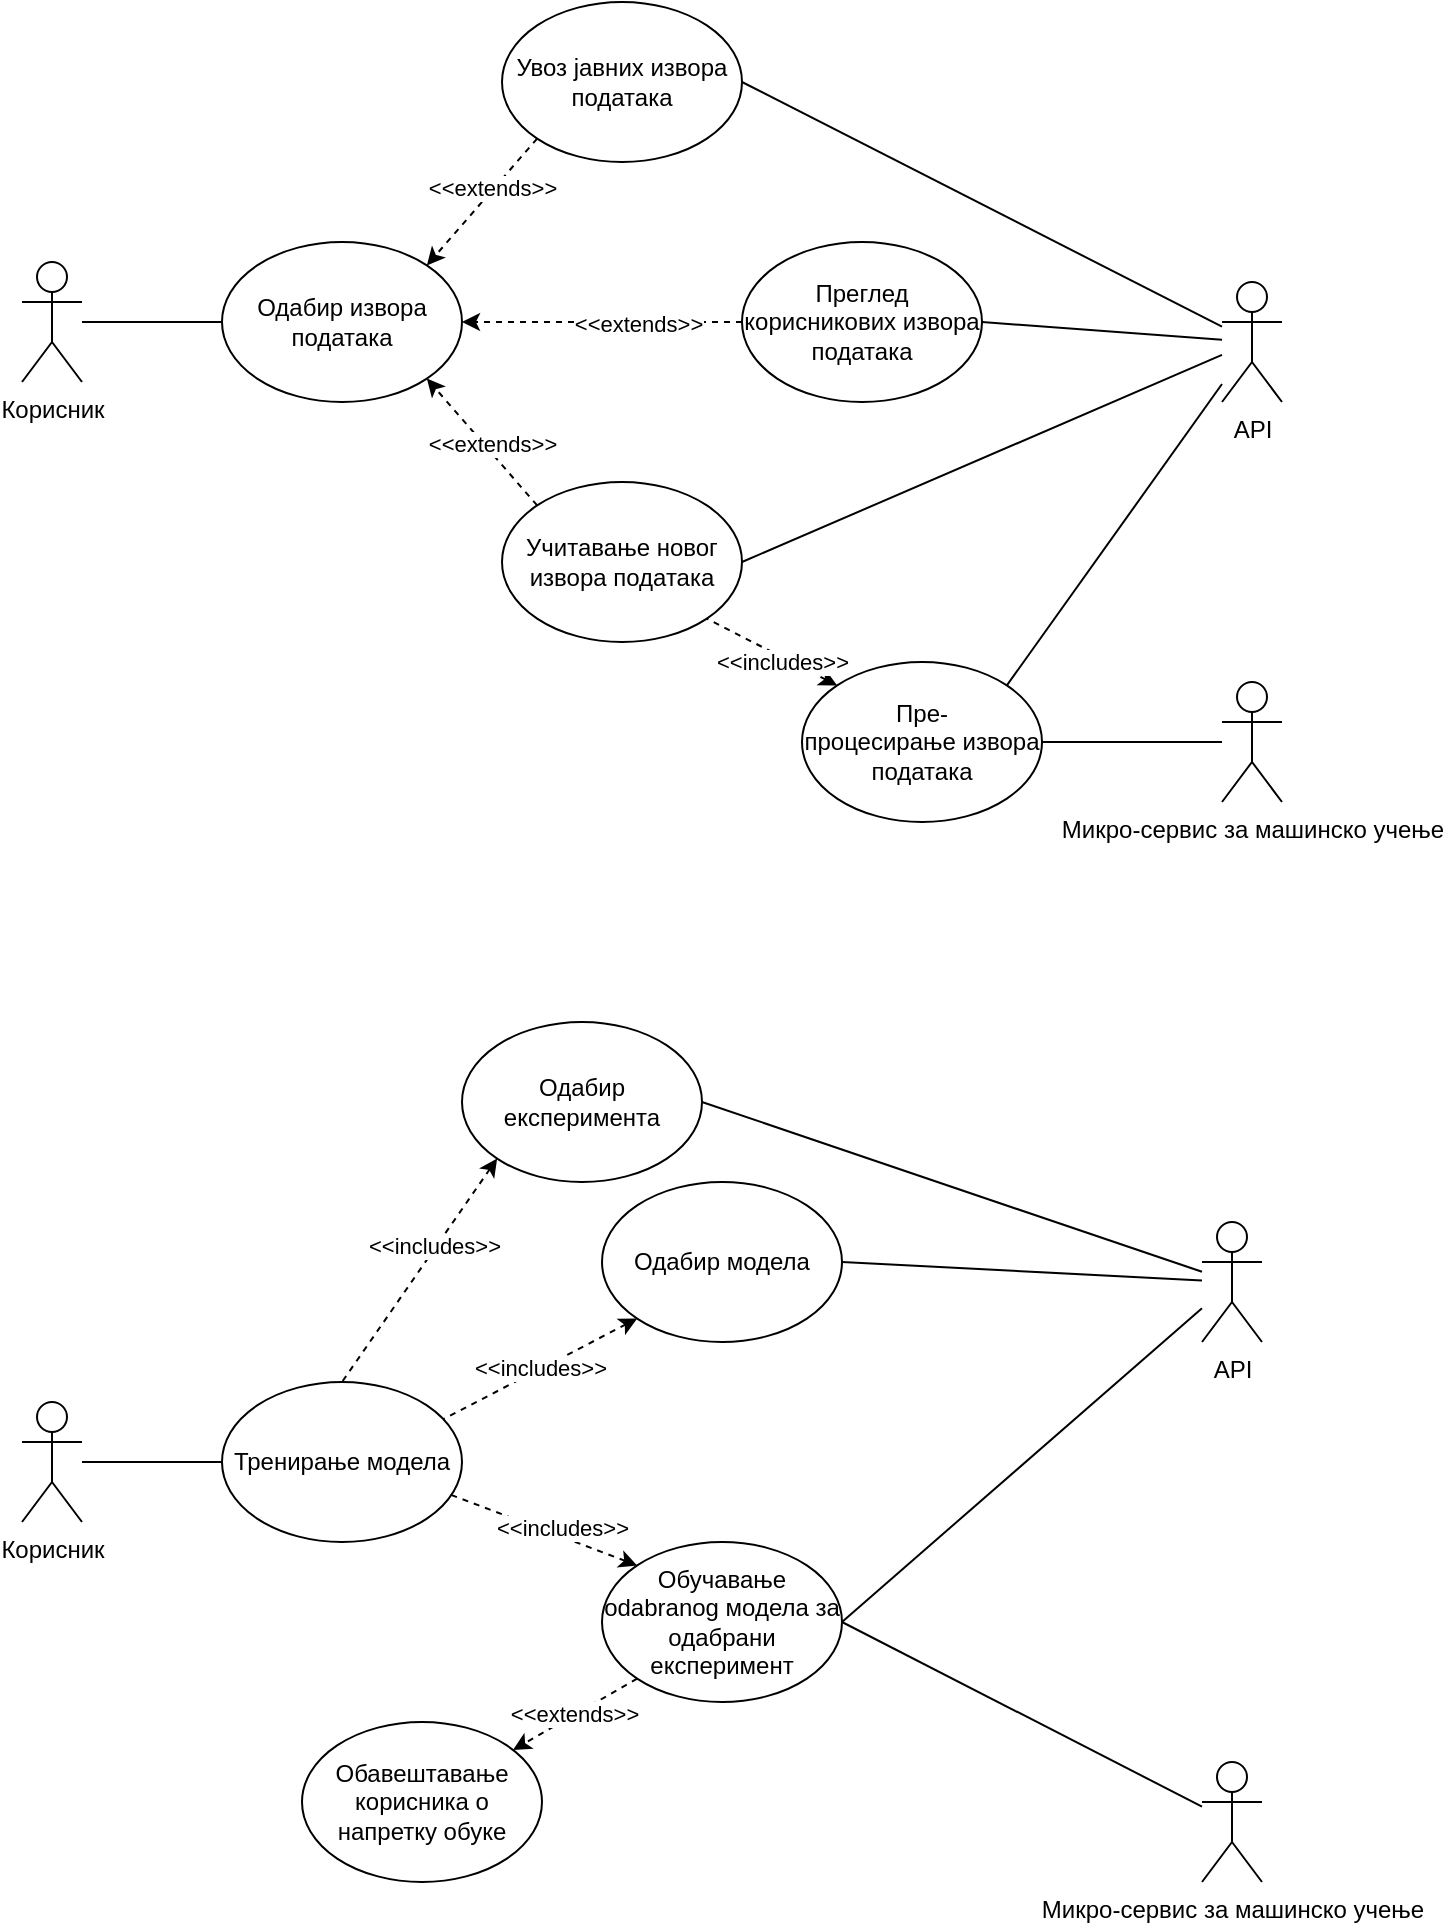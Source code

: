 <mxfile version="17.4.2" type="device"><diagram id="PAIeIpNy6rV0vGHP6M8T" name="Page-1"><mxGraphModel dx="800" dy="692" grid="1" gridSize="10" guides="1" tooltips="1" connect="1" arrows="1" fold="1" page="1" pageScale="1" pageWidth="850" pageHeight="1100" math="0" shadow="0"><root><mxCell id="0"/><mxCell id="1" parent="0"/><mxCell id="MOcZvFmRQzJPbmyGkTQB-16" style="edgeStyle=none;rounded=0;orthogonalLoop=1;jettySize=auto;html=1;entryX=0;entryY=0.5;entryDx=0;entryDy=0;endArrow=none;endFill=0;" edge="1" parent="1" source="MOcZvFmRQzJPbmyGkTQB-1" target="MOcZvFmRQzJPbmyGkTQB-5"><mxGeometry relative="1" as="geometry"/></mxCell><mxCell id="MOcZvFmRQzJPbmyGkTQB-1" value="Корисник" style="shape=umlActor;verticalLabelPosition=bottom;verticalAlign=top;html=1;outlineConnect=0;" vertex="1" parent="1"><mxGeometry x="940" y="200" width="30" height="60" as="geometry"/></mxCell><mxCell id="MOcZvFmRQzJPbmyGkTQB-18" style="edgeStyle=none;rounded=0;orthogonalLoop=1;jettySize=auto;html=1;entryX=1;entryY=0.5;entryDx=0;entryDy=0;endArrow=none;endFill=0;" edge="1" parent="1" source="MOcZvFmRQzJPbmyGkTQB-3" target="MOcZvFmRQzJPbmyGkTQB-7"><mxGeometry relative="1" as="geometry"/></mxCell><mxCell id="MOcZvFmRQzJPbmyGkTQB-19" style="edgeStyle=none;rounded=0;orthogonalLoop=1;jettySize=auto;html=1;entryX=1;entryY=0.5;entryDx=0;entryDy=0;endArrow=none;endFill=0;" edge="1" parent="1" source="MOcZvFmRQzJPbmyGkTQB-3" target="MOcZvFmRQzJPbmyGkTQB-6"><mxGeometry relative="1" as="geometry"/></mxCell><mxCell id="MOcZvFmRQzJPbmyGkTQB-20" style="edgeStyle=none;rounded=0;orthogonalLoop=1;jettySize=auto;html=1;entryX=1;entryY=0.5;entryDx=0;entryDy=0;endArrow=none;endFill=0;" edge="1" parent="1" source="MOcZvFmRQzJPbmyGkTQB-3" target="MOcZvFmRQzJPbmyGkTQB-8"><mxGeometry relative="1" as="geometry"/></mxCell><mxCell id="MOcZvFmRQzJPbmyGkTQB-22" style="edgeStyle=none;rounded=0;orthogonalLoop=1;jettySize=auto;html=1;entryX=1;entryY=0;entryDx=0;entryDy=0;endArrow=none;endFill=0;" edge="1" parent="1" source="MOcZvFmRQzJPbmyGkTQB-3" target="MOcZvFmRQzJPbmyGkTQB-9"><mxGeometry relative="1" as="geometry"/></mxCell><mxCell id="MOcZvFmRQzJPbmyGkTQB-3" value="API" style="shape=umlActor;verticalLabelPosition=bottom;verticalAlign=top;html=1;outlineConnect=0;" vertex="1" parent="1"><mxGeometry x="1540" y="210" width="30" height="60" as="geometry"/></mxCell><mxCell id="MOcZvFmRQzJPbmyGkTQB-23" style="edgeStyle=none;rounded=0;orthogonalLoop=1;jettySize=auto;html=1;entryX=1;entryY=0.5;entryDx=0;entryDy=0;endArrow=none;endFill=0;" edge="1" parent="1" source="MOcZvFmRQzJPbmyGkTQB-4" target="MOcZvFmRQzJPbmyGkTQB-9"><mxGeometry relative="1" as="geometry"/></mxCell><mxCell id="MOcZvFmRQzJPbmyGkTQB-4" value="Микро-сервис за машинско учење" style="shape=umlActor;verticalLabelPosition=bottom;verticalAlign=top;html=1;outlineConnect=0;" vertex="1" parent="1"><mxGeometry x="1540" y="410" width="30" height="60" as="geometry"/></mxCell><mxCell id="MOcZvFmRQzJPbmyGkTQB-5" value="Одабир извора података" style="ellipse;whiteSpace=wrap;html=1;" vertex="1" parent="1"><mxGeometry x="1040" y="190" width="120" height="80" as="geometry"/></mxCell><mxCell id="MOcZvFmRQzJPbmyGkTQB-11" style="rounded=0;orthogonalLoop=1;jettySize=auto;html=1;exitX=0;exitY=1;exitDx=0;exitDy=0;entryX=1;entryY=0;entryDx=0;entryDy=0;dashed=1;" edge="1" parent="1" source="MOcZvFmRQzJPbmyGkTQB-6" target="MOcZvFmRQzJPbmyGkTQB-5"><mxGeometry relative="1" as="geometry"/></mxCell><mxCell id="MOcZvFmRQzJPbmyGkTQB-24" value="&amp;lt;&amp;lt;extends&amp;gt;&amp;gt;" style="edgeLabel;html=1;align=center;verticalAlign=middle;resizable=0;points=[];" vertex="1" connectable="0" parent="MOcZvFmRQzJPbmyGkTQB-11"><mxGeometry x="-0.214" y="-1" relative="1" as="geometry"><mxPoint as="offset"/></mxGeometry></mxCell><mxCell id="MOcZvFmRQzJPbmyGkTQB-6" value="Увоз јавних извора података" style="ellipse;whiteSpace=wrap;html=1;" vertex="1" parent="1"><mxGeometry x="1180" y="70" width="120" height="80" as="geometry"/></mxCell><mxCell id="MOcZvFmRQzJPbmyGkTQB-12" style="edgeStyle=none;rounded=0;orthogonalLoop=1;jettySize=auto;html=1;exitX=0;exitY=0.5;exitDx=0;exitDy=0;entryX=1;entryY=0.5;entryDx=0;entryDy=0;dashed=1;" edge="1" parent="1" source="MOcZvFmRQzJPbmyGkTQB-7" target="MOcZvFmRQzJPbmyGkTQB-5"><mxGeometry relative="1" as="geometry"/></mxCell><mxCell id="MOcZvFmRQzJPbmyGkTQB-25" value="&amp;lt;&amp;lt;extends&amp;gt;&amp;gt;" style="edgeLabel;html=1;align=center;verticalAlign=middle;resizable=0;points=[];" vertex="1" connectable="0" parent="MOcZvFmRQzJPbmyGkTQB-12"><mxGeometry x="-0.252" y="1" relative="1" as="geometry"><mxPoint as="offset"/></mxGeometry></mxCell><mxCell id="MOcZvFmRQzJPbmyGkTQB-7" value="Преглед корисникових извора података" style="ellipse;whiteSpace=wrap;html=1;" vertex="1" parent="1"><mxGeometry x="1300" y="190" width="120" height="80" as="geometry"/></mxCell><mxCell id="MOcZvFmRQzJPbmyGkTQB-13" style="edgeStyle=none;rounded=0;orthogonalLoop=1;jettySize=auto;html=1;exitX=0;exitY=0;exitDx=0;exitDy=0;entryX=1;entryY=1;entryDx=0;entryDy=0;dashed=1;" edge="1" parent="1" source="MOcZvFmRQzJPbmyGkTQB-8" target="MOcZvFmRQzJPbmyGkTQB-5"><mxGeometry relative="1" as="geometry"/></mxCell><mxCell id="MOcZvFmRQzJPbmyGkTQB-27" value="&amp;lt;&amp;lt;extends&amp;gt;&amp;gt;" style="edgeLabel;html=1;align=center;verticalAlign=middle;resizable=0;points=[];" vertex="1" connectable="0" parent="MOcZvFmRQzJPbmyGkTQB-13"><mxGeometry x="-0.187" y="1" relative="1" as="geometry"><mxPoint y="-6" as="offset"/></mxGeometry></mxCell><mxCell id="MOcZvFmRQzJPbmyGkTQB-8" value="Учитавање новог извора података" style="ellipse;whiteSpace=wrap;html=1;" vertex="1" parent="1"><mxGeometry x="1180" y="310" width="120" height="80" as="geometry"/></mxCell><mxCell id="MOcZvFmRQzJPbmyGkTQB-14" style="edgeStyle=none;rounded=0;orthogonalLoop=1;jettySize=auto;html=1;exitX=0;exitY=0;exitDx=0;exitDy=0;entryX=1;entryY=1;entryDx=0;entryDy=0;dashed=1;startArrow=classic;startFill=1;endArrow=none;endFill=0;" edge="1" parent="1" source="MOcZvFmRQzJPbmyGkTQB-9" target="MOcZvFmRQzJPbmyGkTQB-8"><mxGeometry relative="1" as="geometry"/></mxCell><mxCell id="MOcZvFmRQzJPbmyGkTQB-28" value="&amp;lt;&amp;lt;includes&amp;gt;&amp;gt;" style="edgeLabel;html=1;align=center;verticalAlign=middle;resizable=0;points=[];" vertex="1" connectable="0" parent="MOcZvFmRQzJPbmyGkTQB-14"><mxGeometry x="-0.302" relative="1" as="geometry"><mxPoint x="-5" as="offset"/></mxGeometry></mxCell><mxCell id="MOcZvFmRQzJPbmyGkTQB-9" value="Пре-процесирање&amp;nbsp;извора података" style="ellipse;whiteSpace=wrap;html=1;" vertex="1" parent="1"><mxGeometry x="1330" y="400" width="120" height="80" as="geometry"/></mxCell><mxCell id="MOcZvFmRQzJPbmyGkTQB-29" style="edgeStyle=none;rounded=0;orthogonalLoop=1;jettySize=auto;html=1;entryX=0;entryY=0.5;entryDx=0;entryDy=0;endArrow=none;endFill=0;" edge="1" parent="1" source="MOcZvFmRQzJPbmyGkTQB-30" target="MOcZvFmRQzJPbmyGkTQB-38"><mxGeometry relative="1" as="geometry"/></mxCell><mxCell id="MOcZvFmRQzJPbmyGkTQB-30" value="Корисник" style="shape=umlActor;verticalLabelPosition=bottom;verticalAlign=top;html=1;outlineConnect=0;" vertex="1" parent="1"><mxGeometry x="940" y="770" width="30" height="60" as="geometry"/></mxCell><mxCell id="MOcZvFmRQzJPbmyGkTQB-31" style="edgeStyle=none;rounded=0;orthogonalLoop=1;jettySize=auto;html=1;entryX=1;entryY=0.5;entryDx=0;entryDy=0;endArrow=none;endFill=0;" edge="1" parent="1" source="MOcZvFmRQzJPbmyGkTQB-35" target="MOcZvFmRQzJPbmyGkTQB-44"><mxGeometry relative="1" as="geometry"/></mxCell><mxCell id="MOcZvFmRQzJPbmyGkTQB-32" style="edgeStyle=none;rounded=0;orthogonalLoop=1;jettySize=auto;html=1;entryX=1;entryY=0.5;entryDx=0;entryDy=0;endArrow=none;endFill=0;" edge="1" parent="1" source="MOcZvFmRQzJPbmyGkTQB-35" target="MOcZvFmRQzJPbmyGkTQB-41"><mxGeometry relative="1" as="geometry"/></mxCell><mxCell id="MOcZvFmRQzJPbmyGkTQB-33" style="edgeStyle=none;rounded=0;orthogonalLoop=1;jettySize=auto;html=1;entryX=1;entryY=0.5;entryDx=0;entryDy=0;endArrow=none;endFill=0;" edge="1" parent="1" source="MOcZvFmRQzJPbmyGkTQB-35" target="MOcZvFmRQzJPbmyGkTQB-47"><mxGeometry relative="1" as="geometry"/></mxCell><mxCell id="MOcZvFmRQzJPbmyGkTQB-35" value="API" style="shape=umlActor;verticalLabelPosition=bottom;verticalAlign=top;html=1;outlineConnect=0;" vertex="1" parent="1"><mxGeometry x="1530" y="680" width="30" height="60" as="geometry"/></mxCell><mxCell id="MOcZvFmRQzJPbmyGkTQB-36" style="edgeStyle=none;rounded=0;orthogonalLoop=1;jettySize=auto;html=1;entryX=1;entryY=0.5;entryDx=0;entryDy=0;endArrow=none;endFill=0;" edge="1" parent="1" source="MOcZvFmRQzJPbmyGkTQB-37" target="MOcZvFmRQzJPbmyGkTQB-47"><mxGeometry relative="1" as="geometry"><mxPoint x="1450" y="1010" as="targetPoint"/></mxGeometry></mxCell><mxCell id="MOcZvFmRQzJPbmyGkTQB-37" value="Микро-сервис за машинско учење" style="shape=umlActor;verticalLabelPosition=bottom;verticalAlign=top;html=1;outlineConnect=0;" vertex="1" parent="1"><mxGeometry x="1530" y="950" width="30" height="60" as="geometry"/></mxCell><mxCell id="MOcZvFmRQzJPbmyGkTQB-38" value="Тренирање модела" style="ellipse;whiteSpace=wrap;html=1;" vertex="1" parent="1"><mxGeometry x="1040" y="760" width="120" height="80" as="geometry"/></mxCell><mxCell id="MOcZvFmRQzJPbmyGkTQB-39" style="rounded=0;orthogonalLoop=1;jettySize=auto;html=1;exitX=0;exitY=1;exitDx=0;exitDy=0;entryX=0.5;entryY=0;entryDx=0;entryDy=0;dashed=1;startArrow=classic;startFill=1;endArrow=none;endFill=0;" edge="1" parent="1" source="MOcZvFmRQzJPbmyGkTQB-41" target="MOcZvFmRQzJPbmyGkTQB-38"><mxGeometry relative="1" as="geometry"><Array as="points"/></mxGeometry></mxCell><mxCell id="MOcZvFmRQzJPbmyGkTQB-40" value="&amp;lt;&amp;lt;includes&amp;gt;&amp;gt;" style="edgeLabel;html=1;align=center;verticalAlign=middle;resizable=0;points=[];" vertex="1" connectable="0" parent="MOcZvFmRQzJPbmyGkTQB-39"><mxGeometry x="-0.214" y="-1" relative="1" as="geometry"><mxPoint as="offset"/></mxGeometry></mxCell><mxCell id="MOcZvFmRQzJPbmyGkTQB-41" value="Одабир експеримента" style="ellipse;whiteSpace=wrap;html=1;" vertex="1" parent="1"><mxGeometry x="1160" y="580" width="120" height="80" as="geometry"/></mxCell><mxCell id="MOcZvFmRQzJPbmyGkTQB-54" value="&amp;lt;&amp;lt;includes&amp;gt;&amp;gt;" style="edgeStyle=none;rounded=0;orthogonalLoop=1;jettySize=auto;html=1;exitX=0;exitY=1;exitDx=0;exitDy=0;entryX=0.921;entryY=0.233;entryDx=0;entryDy=0;endArrow=none;endFill=0;dashed=1;entryPerimeter=0;startArrow=classic;startFill=1;" edge="1" parent="1" source="MOcZvFmRQzJPbmyGkTQB-44" target="MOcZvFmRQzJPbmyGkTQB-38"><mxGeometry relative="1" as="geometry"/></mxCell><mxCell id="MOcZvFmRQzJPbmyGkTQB-44" value="Одабир модела" style="ellipse;whiteSpace=wrap;html=1;" vertex="1" parent="1"><mxGeometry x="1230" y="660" width="120" height="80" as="geometry"/></mxCell><mxCell id="MOcZvFmRQzJPbmyGkTQB-45" style="edgeStyle=none;rounded=0;orthogonalLoop=1;jettySize=auto;html=1;exitX=0;exitY=0;exitDx=0;exitDy=0;entryX=0.957;entryY=0.707;entryDx=0;entryDy=0;dashed=1;entryPerimeter=0;endArrow=none;endFill=0;startArrow=classic;startFill=1;" edge="1" parent="1" source="MOcZvFmRQzJPbmyGkTQB-47" target="MOcZvFmRQzJPbmyGkTQB-38"><mxGeometry relative="1" as="geometry"/></mxCell><mxCell id="MOcZvFmRQzJPbmyGkTQB-46" value="&amp;lt;&amp;lt;includes&amp;gt;&amp;gt;" style="edgeLabel;html=1;align=center;verticalAlign=middle;resizable=0;points=[];" vertex="1" connectable="0" parent="MOcZvFmRQzJPbmyGkTQB-45"><mxGeometry x="-0.187" y="1" relative="1" as="geometry"><mxPoint y="-6" as="offset"/></mxGeometry></mxCell><mxCell id="MOcZvFmRQzJPbmyGkTQB-56" value="&amp;lt;&amp;lt;extends&amp;gt;&amp;gt;" style="edgeStyle=none;rounded=0;orthogonalLoop=1;jettySize=auto;html=1;exitX=0;exitY=1;exitDx=0;exitDy=0;dashed=1;endArrow=classic;endFill=1;" edge="1" parent="1" source="MOcZvFmRQzJPbmyGkTQB-47" target="MOcZvFmRQzJPbmyGkTQB-55"><mxGeometry relative="1" as="geometry"/></mxCell><mxCell id="MOcZvFmRQzJPbmyGkTQB-47" value="Обучавање odabranog модела за одабрани експеримент" style="ellipse;whiteSpace=wrap;html=1;" vertex="1" parent="1"><mxGeometry x="1230" y="840" width="120" height="80" as="geometry"/></mxCell><mxCell id="MOcZvFmRQzJPbmyGkTQB-55" value="Обавештавање корисника о напретку обуке" style="ellipse;whiteSpace=wrap;html=1;" vertex="1" parent="1"><mxGeometry x="1080" y="930" width="120" height="80" as="geometry"/></mxCell></root></mxGraphModel></diagram></mxfile>